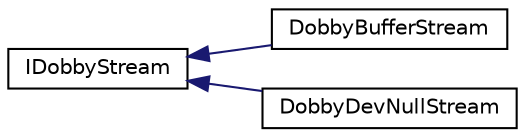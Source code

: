 digraph "Graphical Class Hierarchy"
{
 // LATEX_PDF_SIZE
  edge [fontname="Helvetica",fontsize="10",labelfontname="Helvetica",labelfontsize="10"];
  node [fontname="Helvetica",fontsize="10",shape=record];
  rankdir="LR";
  Node0 [label="IDobbyStream",height=0.2,width=0.4,color="black", fillcolor="white", style="filled",URL="$classIDobbyStream.html",tooltip="Interface for all character streams used in the daemon."];
  Node0 -> Node1 [dir="back",color="midnightblue",fontsize="10",style="solid",fontname="Helvetica"];
  Node1 [label="DobbyBufferStream",height=0.2,width=0.4,color="black", fillcolor="white", style="filled",URL="$classDobbyBufferStream.html",tooltip="Stream that just redirects all the input to an internal memory buffer."];
  Node0 -> Node2 [dir="back",color="midnightblue",fontsize="10",style="solid",fontname="Helvetica"];
  Node2 [label="DobbyDevNullStream",height=0.2,width=0.4,color="black", fillcolor="white", style="filled",URL="$classDobbyDevNullStream.html",tooltip="Stream that just redirects all the input to /dev/null."];
}
